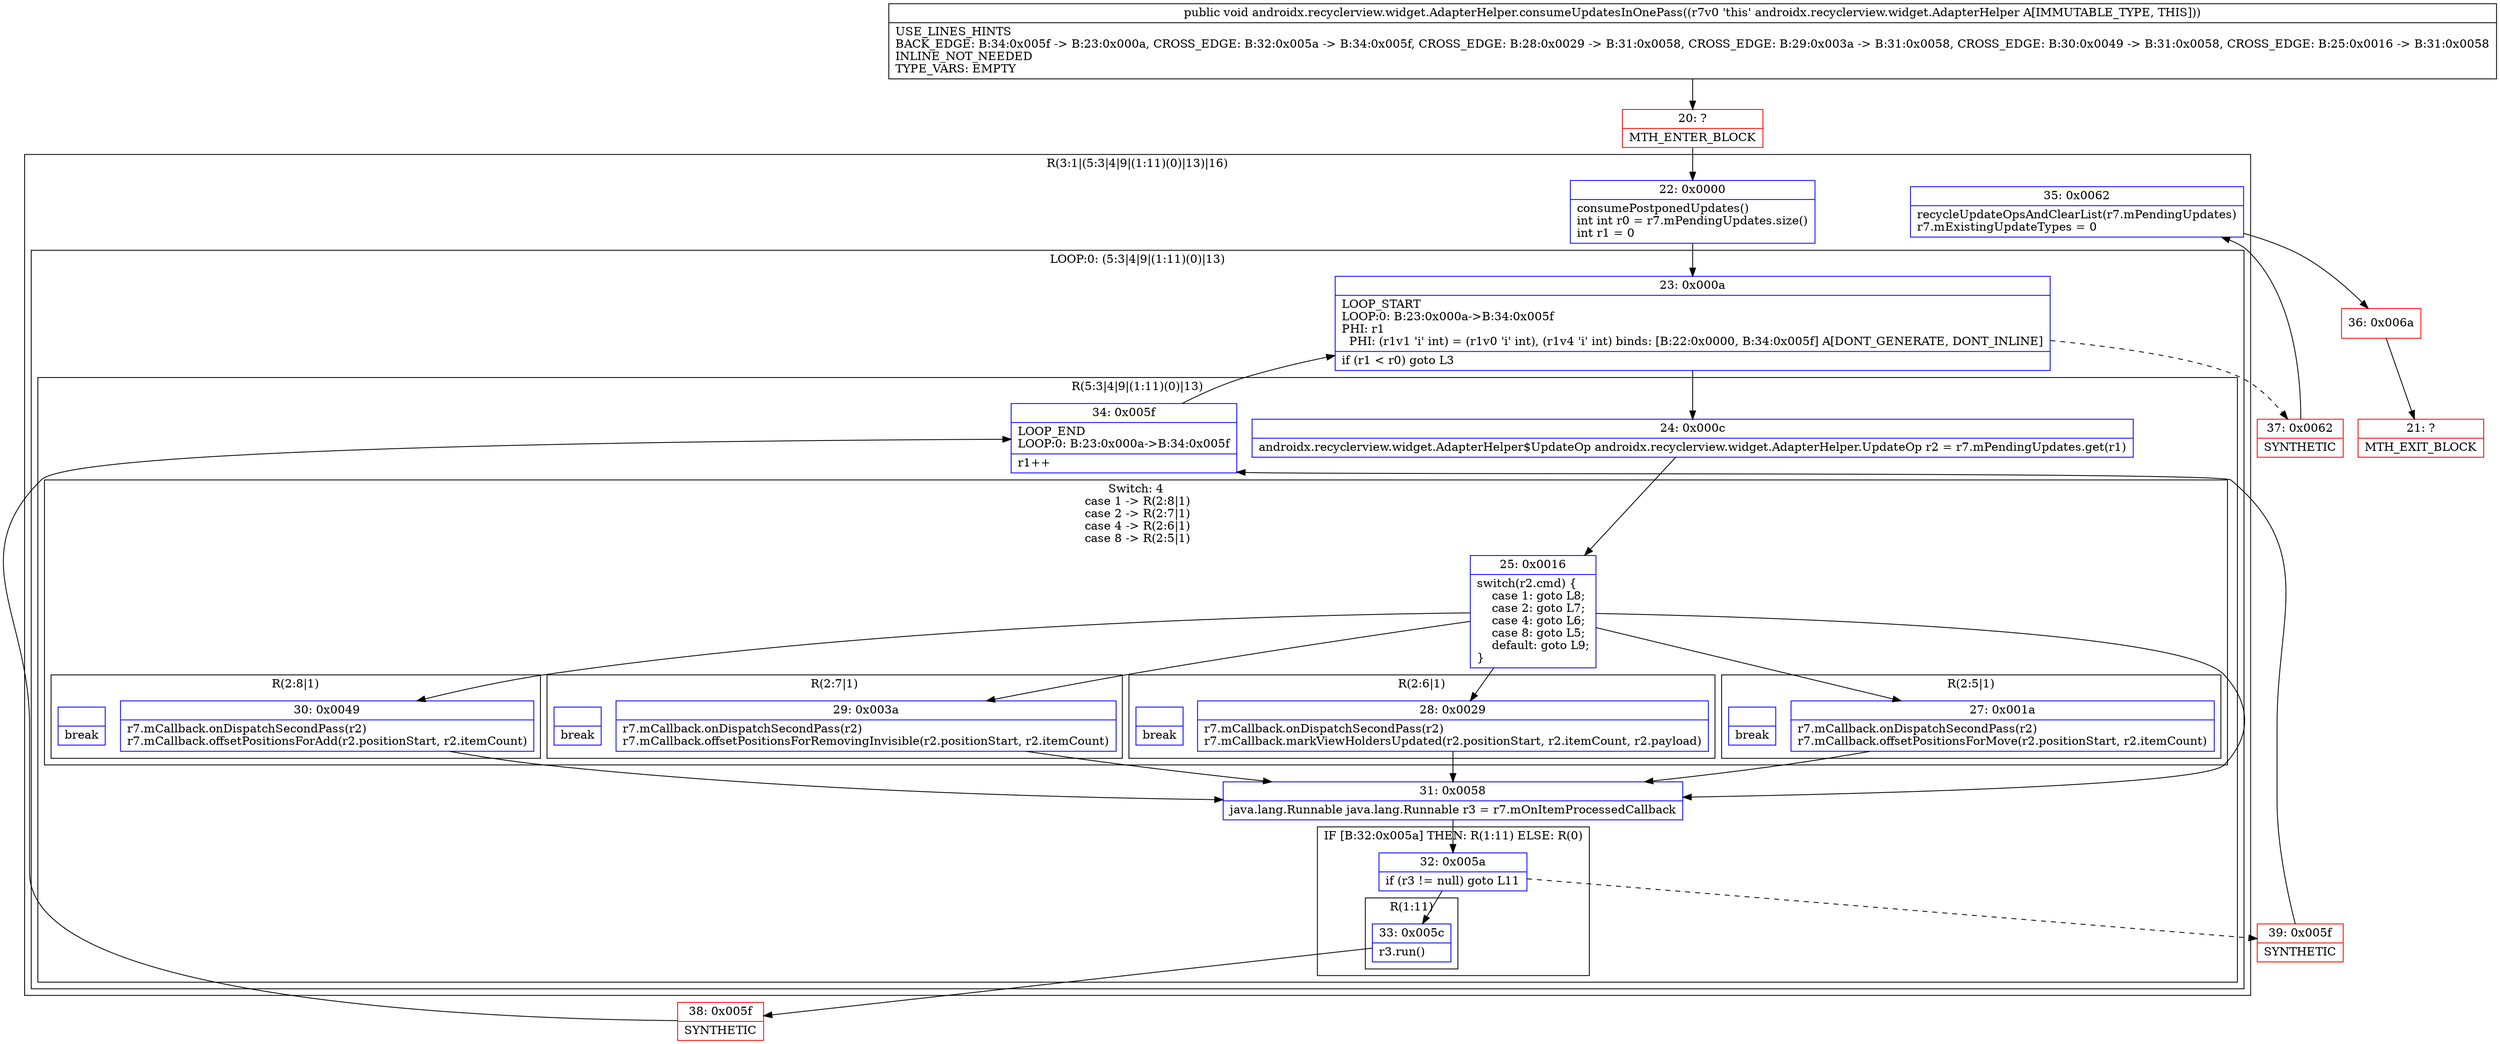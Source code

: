 digraph "CFG forandroidx.recyclerview.widget.AdapterHelper.consumeUpdatesInOnePass()V" {
subgraph cluster_Region_1079101240 {
label = "R(3:1|(5:3|4|9|(1:11)(0)|13)|16)";
node [shape=record,color=blue];
Node_22 [shape=record,label="{22\:\ 0x0000|consumePostponedUpdates()\lint int r0 = r7.mPendingUpdates.size()\lint r1 = 0\l}"];
subgraph cluster_LoopRegion_246271752 {
label = "LOOP:0: (5:3|4|9|(1:11)(0)|13)";
node [shape=record,color=blue];
Node_23 [shape=record,label="{23\:\ 0x000a|LOOP_START\lLOOP:0: B:23:0x000a\-\>B:34:0x005f\lPHI: r1 \l  PHI: (r1v1 'i' int) = (r1v0 'i' int), (r1v4 'i' int) binds: [B:22:0x0000, B:34:0x005f] A[DONT_GENERATE, DONT_INLINE]\l|if (r1 \< r0) goto L3\l}"];
subgraph cluster_Region_471683485 {
label = "R(5:3|4|9|(1:11)(0)|13)";
node [shape=record,color=blue];
Node_24 [shape=record,label="{24\:\ 0x000c|androidx.recyclerview.widget.AdapterHelper$UpdateOp androidx.recyclerview.widget.AdapterHelper.UpdateOp r2 = r7.mPendingUpdates.get(r1)\l}"];
subgraph cluster_SwitchRegion_399656953 {
label = "Switch: 4
 case 1 -> R(2:8|1)
 case 2 -> R(2:7|1)
 case 4 -> R(2:6|1)
 case 8 -> R(2:5|1)";
node [shape=record,color=blue];
Node_25 [shape=record,label="{25\:\ 0x0016|switch(r2.cmd) \{\l    case 1: goto L8;\l    case 2: goto L7;\l    case 4: goto L6;\l    case 8: goto L5;\l    default: goto L9;\l\}\l}"];
subgraph cluster_Region_1500785212 {
label = "R(2:8|1)";
node [shape=record,color=blue];
Node_30 [shape=record,label="{30\:\ 0x0049|r7.mCallback.onDispatchSecondPass(r2)\lr7.mCallback.offsetPositionsForAdd(r2.positionStart, r2.itemCount)\l}"];
Node_InsnContainer_941624230 [shape=record,label="{|break\l}"];
}
subgraph cluster_Region_960588693 {
label = "R(2:7|1)";
node [shape=record,color=blue];
Node_29 [shape=record,label="{29\:\ 0x003a|r7.mCallback.onDispatchSecondPass(r2)\lr7.mCallback.offsetPositionsForRemovingInvisible(r2.positionStart, r2.itemCount)\l}"];
Node_InsnContainer_1503133517 [shape=record,label="{|break\l}"];
}
subgraph cluster_Region_1327907993 {
label = "R(2:6|1)";
node [shape=record,color=blue];
Node_28 [shape=record,label="{28\:\ 0x0029|r7.mCallback.onDispatchSecondPass(r2)\lr7.mCallback.markViewHoldersUpdated(r2.positionStart, r2.itemCount, r2.payload)\l}"];
Node_InsnContainer_1353376351 [shape=record,label="{|break\l}"];
}
subgraph cluster_Region_1246641931 {
label = "R(2:5|1)";
node [shape=record,color=blue];
Node_27 [shape=record,label="{27\:\ 0x001a|r7.mCallback.onDispatchSecondPass(r2)\lr7.mCallback.offsetPositionsForMove(r2.positionStart, r2.itemCount)\l}"];
Node_InsnContainer_1354741754 [shape=record,label="{|break\l}"];
}
}
Node_31 [shape=record,label="{31\:\ 0x0058|java.lang.Runnable java.lang.Runnable r3 = r7.mOnItemProcessedCallback\l}"];
subgraph cluster_IfRegion_840161716 {
label = "IF [B:32:0x005a] THEN: R(1:11) ELSE: R(0)";
node [shape=record,color=blue];
Node_32 [shape=record,label="{32\:\ 0x005a|if (r3 != null) goto L11\l}"];
subgraph cluster_Region_3932576 {
label = "R(1:11)";
node [shape=record,color=blue];
Node_33 [shape=record,label="{33\:\ 0x005c|r3.run()\l}"];
}
subgraph cluster_Region_1752890224 {
label = "R(0)";
node [shape=record,color=blue];
}
}
Node_34 [shape=record,label="{34\:\ 0x005f|LOOP_END\lLOOP:0: B:23:0x000a\-\>B:34:0x005f\l|r1++\l}"];
}
}
Node_35 [shape=record,label="{35\:\ 0x0062|recycleUpdateOpsAndClearList(r7.mPendingUpdates)\lr7.mExistingUpdateTypes = 0\l}"];
}
Node_20 [shape=record,color=red,label="{20\:\ ?|MTH_ENTER_BLOCK\l}"];
Node_38 [shape=record,color=red,label="{38\:\ 0x005f|SYNTHETIC\l}"];
Node_39 [shape=record,color=red,label="{39\:\ 0x005f|SYNTHETIC\l}"];
Node_37 [shape=record,color=red,label="{37\:\ 0x0062|SYNTHETIC\l}"];
Node_36 [shape=record,color=red,label="{36\:\ 0x006a}"];
Node_21 [shape=record,color=red,label="{21\:\ ?|MTH_EXIT_BLOCK\l}"];
MethodNode[shape=record,label="{public void androidx.recyclerview.widget.AdapterHelper.consumeUpdatesInOnePass((r7v0 'this' androidx.recyclerview.widget.AdapterHelper A[IMMUTABLE_TYPE, THIS]))  | USE_LINES_HINTS\lBACK_EDGE: B:34:0x005f \-\> B:23:0x000a, CROSS_EDGE: B:32:0x005a \-\> B:34:0x005f, CROSS_EDGE: B:28:0x0029 \-\> B:31:0x0058, CROSS_EDGE: B:29:0x003a \-\> B:31:0x0058, CROSS_EDGE: B:30:0x0049 \-\> B:31:0x0058, CROSS_EDGE: B:25:0x0016 \-\> B:31:0x0058\lINLINE_NOT_NEEDED\lTYPE_VARS: EMPTY\l}"];
MethodNode -> Node_20;Node_22 -> Node_23;
Node_23 -> Node_24;
Node_23 -> Node_37[style=dashed];
Node_24 -> Node_25;
Node_25 -> Node_27;
Node_25 -> Node_28;
Node_25 -> Node_29;
Node_25 -> Node_30;
Node_25 -> Node_31;
Node_30 -> Node_31;
Node_29 -> Node_31;
Node_28 -> Node_31;
Node_27 -> Node_31;
Node_31 -> Node_32;
Node_32 -> Node_33;
Node_32 -> Node_39[style=dashed];
Node_33 -> Node_38;
Node_34 -> Node_23;
Node_35 -> Node_36;
Node_20 -> Node_22;
Node_38 -> Node_34;
Node_39 -> Node_34;
Node_37 -> Node_35;
Node_36 -> Node_21;
}


